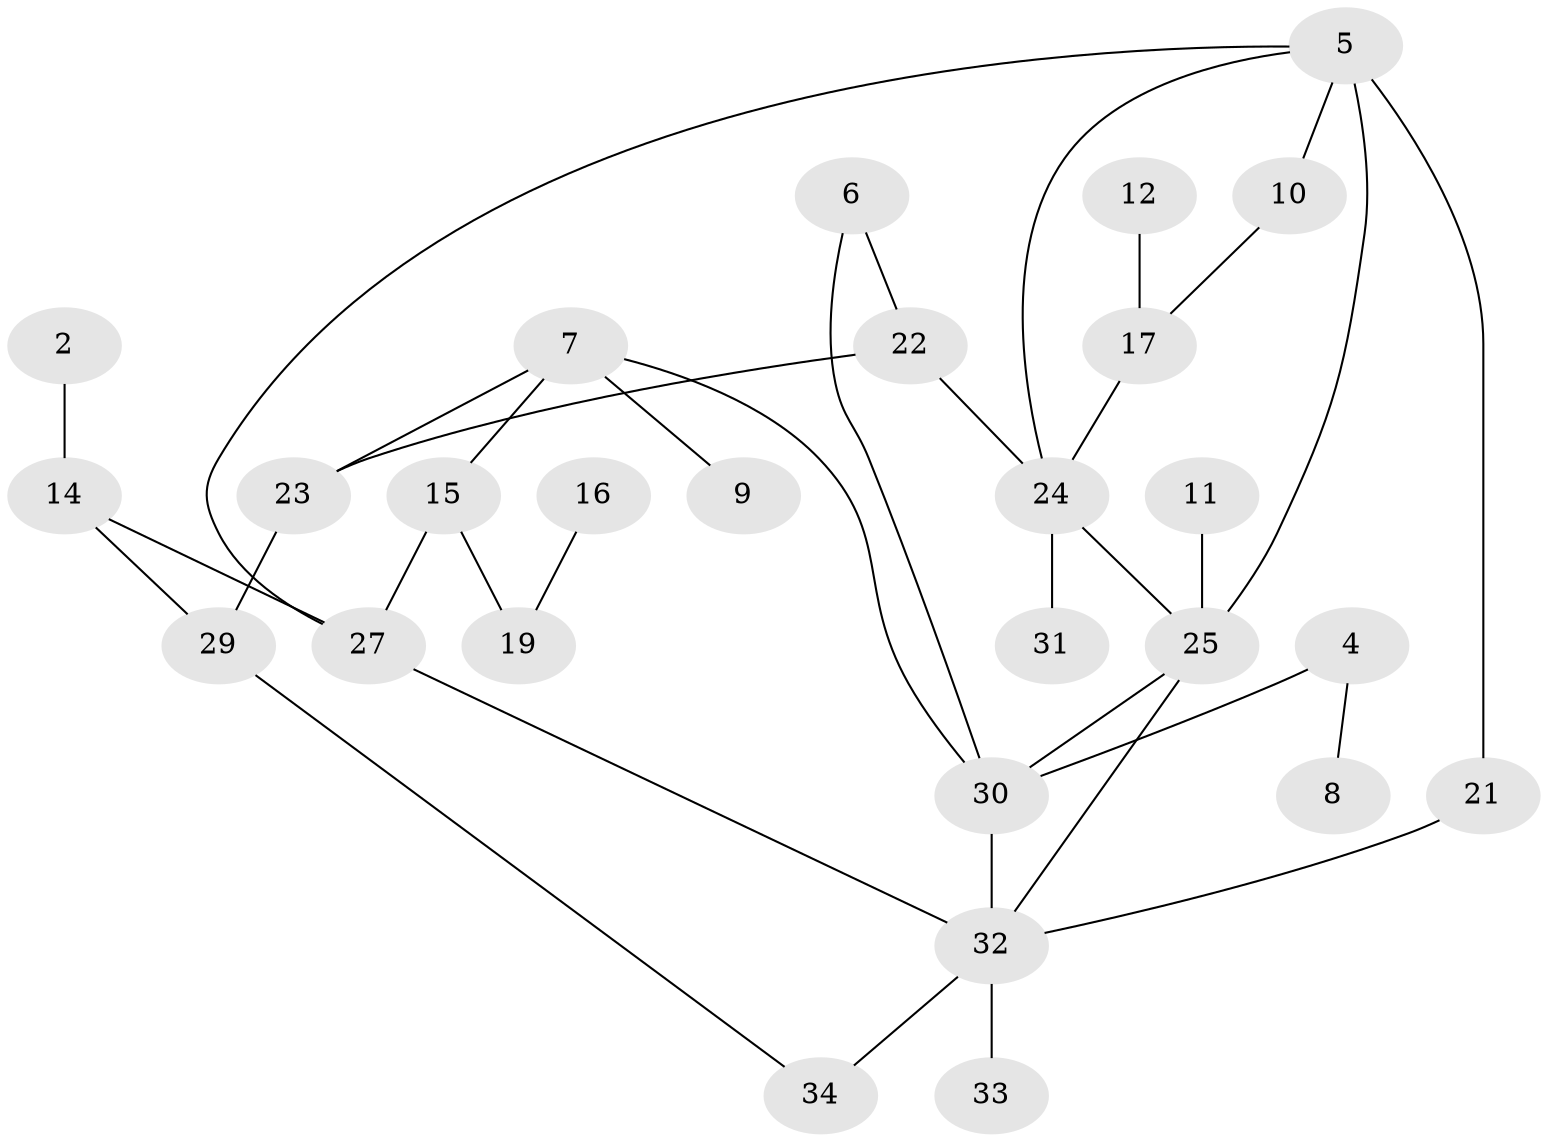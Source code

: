 // original degree distribution, {2: 0.2857142857142857, 0: 0.11428571428571428, 1: 0.24285714285714285, 3: 0.18571428571428572, 4: 0.11428571428571428, 5: 0.05714285714285714}
// Generated by graph-tools (version 1.1) at 2025/25/03/09/25 03:25:15]
// undirected, 27 vertices, 36 edges
graph export_dot {
graph [start="1"]
  node [color=gray90,style=filled];
  2;
  4;
  5;
  6;
  7;
  8;
  9;
  10;
  11;
  12;
  14;
  15;
  16;
  17;
  19;
  21;
  22;
  23;
  24;
  25;
  27;
  29;
  30;
  31;
  32;
  33;
  34;
  2 -- 14 [weight=1.0];
  4 -- 8 [weight=1.0];
  4 -- 30 [weight=1.0];
  5 -- 10 [weight=1.0];
  5 -- 21 [weight=1.0];
  5 -- 24 [weight=1.0];
  5 -- 25 [weight=2.0];
  5 -- 27 [weight=1.0];
  6 -- 22 [weight=1.0];
  6 -- 30 [weight=1.0];
  7 -- 9 [weight=1.0];
  7 -- 15 [weight=1.0];
  7 -- 23 [weight=1.0];
  7 -- 30 [weight=1.0];
  10 -- 17 [weight=1.0];
  11 -- 25 [weight=1.0];
  12 -- 17 [weight=1.0];
  14 -- 27 [weight=1.0];
  14 -- 29 [weight=1.0];
  15 -- 19 [weight=2.0];
  15 -- 27 [weight=1.0];
  16 -- 19 [weight=1.0];
  17 -- 24 [weight=1.0];
  21 -- 32 [weight=1.0];
  22 -- 23 [weight=2.0];
  22 -- 24 [weight=1.0];
  23 -- 29 [weight=1.0];
  24 -- 25 [weight=1.0];
  24 -- 31 [weight=1.0];
  25 -- 30 [weight=1.0];
  25 -- 32 [weight=1.0];
  27 -- 32 [weight=1.0];
  29 -- 34 [weight=1.0];
  30 -- 32 [weight=1.0];
  32 -- 33 [weight=1.0];
  32 -- 34 [weight=1.0];
}
